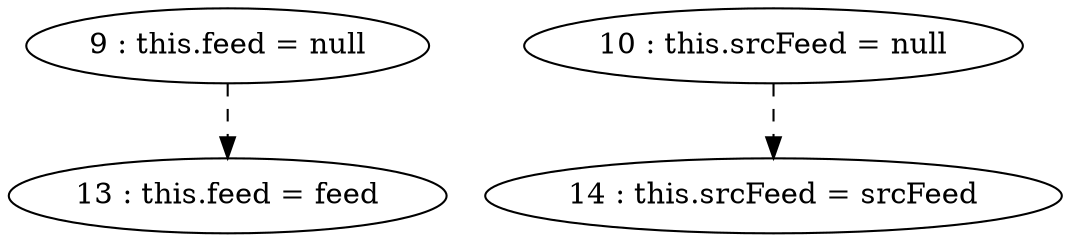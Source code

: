 digraph G {
"9 : this.feed = null"
"9 : this.feed = null" -> "13 : this.feed = feed" [style=dashed]
"10 : this.srcFeed = null"
"10 : this.srcFeed = null" -> "14 : this.srcFeed = srcFeed" [style=dashed]
"13 : this.feed = feed"
"14 : this.srcFeed = srcFeed"
}